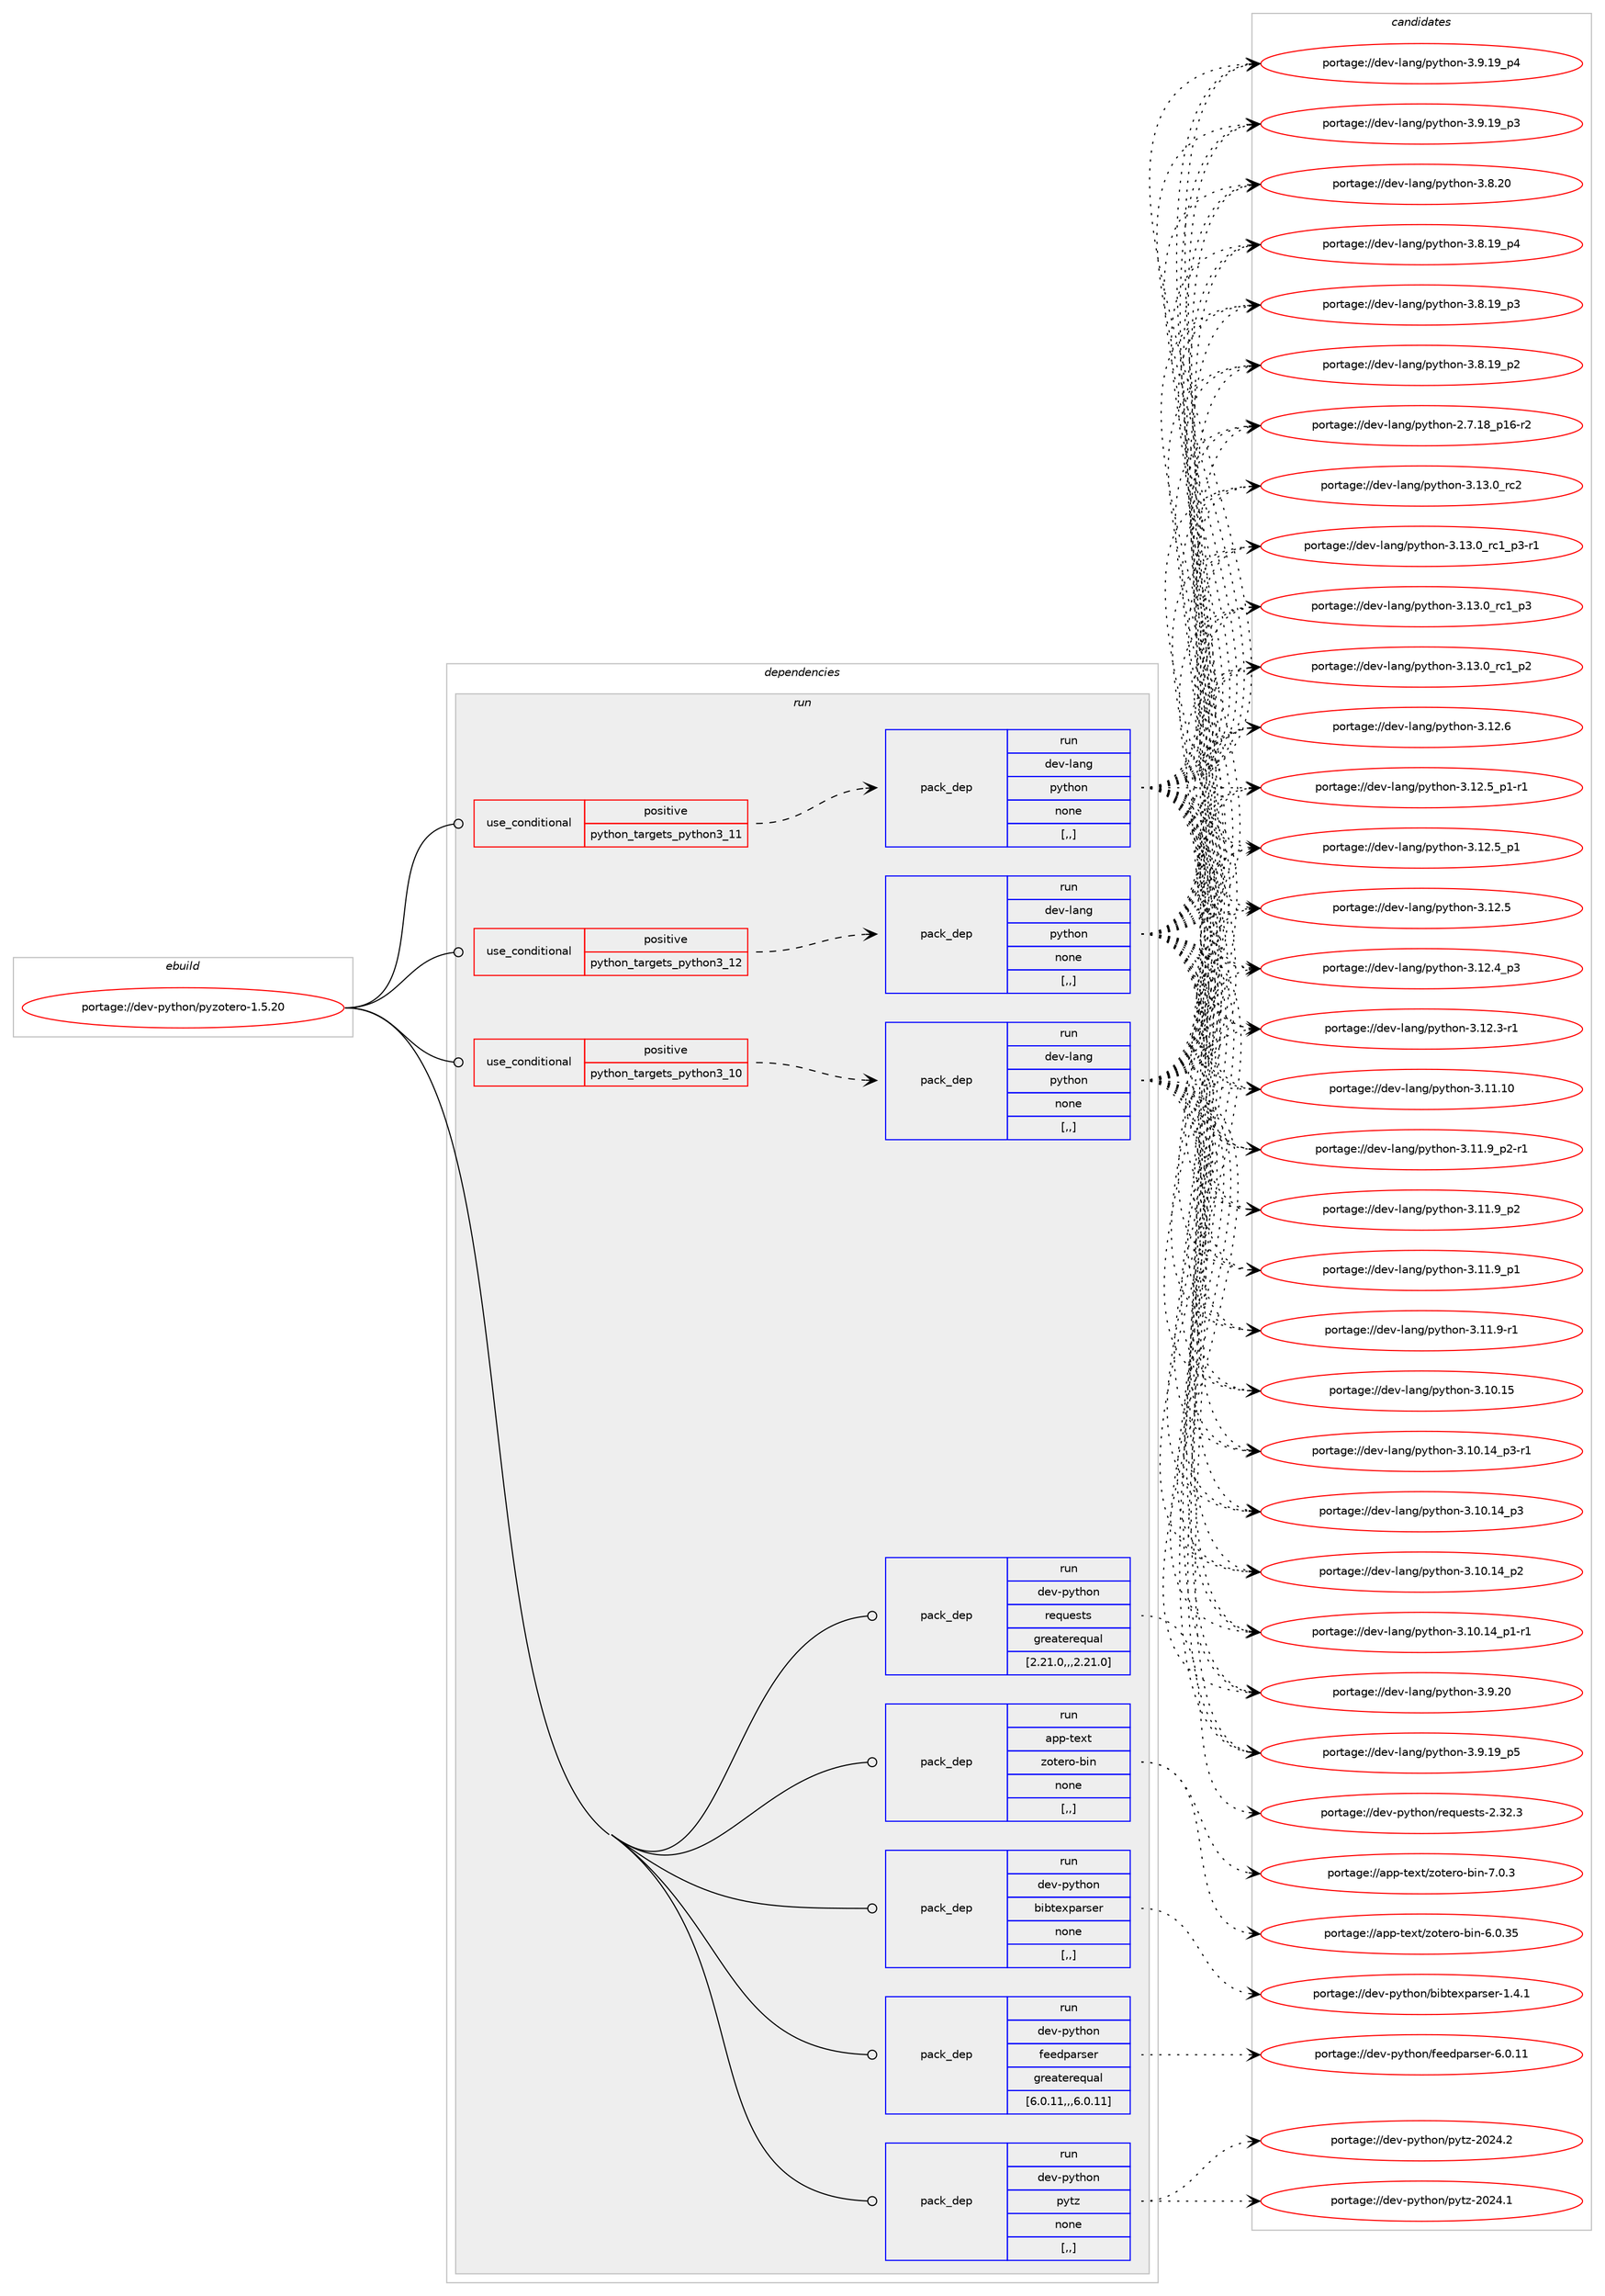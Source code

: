 digraph prolog {

# *************
# Graph options
# *************

newrank=true;
concentrate=true;
compound=true;
graph [rankdir=LR,fontname=Helvetica,fontsize=10,ranksep=1.5];#, ranksep=2.5, nodesep=0.2];
edge  [arrowhead=vee];
node  [fontname=Helvetica,fontsize=10];

# **********
# The ebuild
# **********

subgraph cluster_leftcol {
color=gray;
label=<<i>ebuild</i>>;
id [label="portage://dev-python/pyzotero-1.5.20", color=red, width=4, href="../dev-python/pyzotero-1.5.20.svg"];
}

# ****************
# The dependencies
# ****************

subgraph cluster_midcol {
color=gray;
label=<<i>dependencies</i>>;
subgraph cluster_compile {
fillcolor="#eeeeee";
style=filled;
label=<<i>compile</i>>;
}
subgraph cluster_compileandrun {
fillcolor="#eeeeee";
style=filled;
label=<<i>compile and run</i>>;
}
subgraph cluster_run {
fillcolor="#eeeeee";
style=filled;
label=<<i>run</i>>;
subgraph cond169347 {
dependency656419 [label=<<TABLE BORDER="0" CELLBORDER="1" CELLSPACING="0" CELLPADDING="4"><TR><TD ROWSPAN="3" CELLPADDING="10">use_conditional</TD></TR><TR><TD>positive</TD></TR><TR><TD>python_targets_python3_10</TD></TR></TABLE>>, shape=none, color=red];
subgraph pack482210 {
dependency656420 [label=<<TABLE BORDER="0" CELLBORDER="1" CELLSPACING="0" CELLPADDING="4" WIDTH="220"><TR><TD ROWSPAN="6" CELLPADDING="30">pack_dep</TD></TR><TR><TD WIDTH="110">run</TD></TR><TR><TD>dev-lang</TD></TR><TR><TD>python</TD></TR><TR><TD>none</TD></TR><TR><TD>[,,]</TD></TR></TABLE>>, shape=none, color=blue];
}
dependency656419:e -> dependency656420:w [weight=20,style="dashed",arrowhead="vee"];
}
id:e -> dependency656419:w [weight=20,style="solid",arrowhead="odot"];
subgraph cond169348 {
dependency656421 [label=<<TABLE BORDER="0" CELLBORDER="1" CELLSPACING="0" CELLPADDING="4"><TR><TD ROWSPAN="3" CELLPADDING="10">use_conditional</TD></TR><TR><TD>positive</TD></TR><TR><TD>python_targets_python3_11</TD></TR></TABLE>>, shape=none, color=red];
subgraph pack482211 {
dependency656422 [label=<<TABLE BORDER="0" CELLBORDER="1" CELLSPACING="0" CELLPADDING="4" WIDTH="220"><TR><TD ROWSPAN="6" CELLPADDING="30">pack_dep</TD></TR><TR><TD WIDTH="110">run</TD></TR><TR><TD>dev-lang</TD></TR><TR><TD>python</TD></TR><TR><TD>none</TD></TR><TR><TD>[,,]</TD></TR></TABLE>>, shape=none, color=blue];
}
dependency656421:e -> dependency656422:w [weight=20,style="dashed",arrowhead="vee"];
}
id:e -> dependency656421:w [weight=20,style="solid",arrowhead="odot"];
subgraph cond169349 {
dependency656423 [label=<<TABLE BORDER="0" CELLBORDER="1" CELLSPACING="0" CELLPADDING="4"><TR><TD ROWSPAN="3" CELLPADDING="10">use_conditional</TD></TR><TR><TD>positive</TD></TR><TR><TD>python_targets_python3_12</TD></TR></TABLE>>, shape=none, color=red];
subgraph pack482212 {
dependency656424 [label=<<TABLE BORDER="0" CELLBORDER="1" CELLSPACING="0" CELLPADDING="4" WIDTH="220"><TR><TD ROWSPAN="6" CELLPADDING="30">pack_dep</TD></TR><TR><TD WIDTH="110">run</TD></TR><TR><TD>dev-lang</TD></TR><TR><TD>python</TD></TR><TR><TD>none</TD></TR><TR><TD>[,,]</TD></TR></TABLE>>, shape=none, color=blue];
}
dependency656423:e -> dependency656424:w [weight=20,style="dashed",arrowhead="vee"];
}
id:e -> dependency656423:w [weight=20,style="solid",arrowhead="odot"];
subgraph pack482213 {
dependency656425 [label=<<TABLE BORDER="0" CELLBORDER="1" CELLSPACING="0" CELLPADDING="4" WIDTH="220"><TR><TD ROWSPAN="6" CELLPADDING="30">pack_dep</TD></TR><TR><TD WIDTH="110">run</TD></TR><TR><TD>app-text</TD></TR><TR><TD>zotero-bin</TD></TR><TR><TD>none</TD></TR><TR><TD>[,,]</TD></TR></TABLE>>, shape=none, color=blue];
}
id:e -> dependency656425:w [weight=20,style="solid",arrowhead="odot"];
subgraph pack482214 {
dependency656426 [label=<<TABLE BORDER="0" CELLBORDER="1" CELLSPACING="0" CELLPADDING="4" WIDTH="220"><TR><TD ROWSPAN="6" CELLPADDING="30">pack_dep</TD></TR><TR><TD WIDTH="110">run</TD></TR><TR><TD>dev-python</TD></TR><TR><TD>bibtexparser</TD></TR><TR><TD>none</TD></TR><TR><TD>[,,]</TD></TR></TABLE>>, shape=none, color=blue];
}
id:e -> dependency656426:w [weight=20,style="solid",arrowhead="odot"];
subgraph pack482215 {
dependency656427 [label=<<TABLE BORDER="0" CELLBORDER="1" CELLSPACING="0" CELLPADDING="4" WIDTH="220"><TR><TD ROWSPAN="6" CELLPADDING="30">pack_dep</TD></TR><TR><TD WIDTH="110">run</TD></TR><TR><TD>dev-python</TD></TR><TR><TD>feedparser</TD></TR><TR><TD>greaterequal</TD></TR><TR><TD>[6.0.11,,,6.0.11]</TD></TR></TABLE>>, shape=none, color=blue];
}
id:e -> dependency656427:w [weight=20,style="solid",arrowhead="odot"];
subgraph pack482216 {
dependency656428 [label=<<TABLE BORDER="0" CELLBORDER="1" CELLSPACING="0" CELLPADDING="4" WIDTH="220"><TR><TD ROWSPAN="6" CELLPADDING="30">pack_dep</TD></TR><TR><TD WIDTH="110">run</TD></TR><TR><TD>dev-python</TD></TR><TR><TD>pytz</TD></TR><TR><TD>none</TD></TR><TR><TD>[,,]</TD></TR></TABLE>>, shape=none, color=blue];
}
id:e -> dependency656428:w [weight=20,style="solid",arrowhead="odot"];
subgraph pack482217 {
dependency656429 [label=<<TABLE BORDER="0" CELLBORDER="1" CELLSPACING="0" CELLPADDING="4" WIDTH="220"><TR><TD ROWSPAN="6" CELLPADDING="30">pack_dep</TD></TR><TR><TD WIDTH="110">run</TD></TR><TR><TD>dev-python</TD></TR><TR><TD>requests</TD></TR><TR><TD>greaterequal</TD></TR><TR><TD>[2.21.0,,,2.21.0]</TD></TR></TABLE>>, shape=none, color=blue];
}
id:e -> dependency656429:w [weight=20,style="solid",arrowhead="odot"];
}
}

# **************
# The candidates
# **************

subgraph cluster_choices {
rank=same;
color=gray;
label=<<i>candidates</i>>;

subgraph choice482210 {
color=black;
nodesep=1;
choice10010111845108971101034711212111610411111045514649514648951149950 [label="portage://dev-lang/python-3.13.0_rc2", color=red, width=4,href="../dev-lang/python-3.13.0_rc2.svg"];
choice1001011184510897110103471121211161041111104551464951464895114994995112514511449 [label="portage://dev-lang/python-3.13.0_rc1_p3-r1", color=red, width=4,href="../dev-lang/python-3.13.0_rc1_p3-r1.svg"];
choice100101118451089711010347112121116104111110455146495146489511499499511251 [label="portage://dev-lang/python-3.13.0_rc1_p3", color=red, width=4,href="../dev-lang/python-3.13.0_rc1_p3.svg"];
choice100101118451089711010347112121116104111110455146495146489511499499511250 [label="portage://dev-lang/python-3.13.0_rc1_p2", color=red, width=4,href="../dev-lang/python-3.13.0_rc1_p2.svg"];
choice10010111845108971101034711212111610411111045514649504654 [label="portage://dev-lang/python-3.12.6", color=red, width=4,href="../dev-lang/python-3.12.6.svg"];
choice1001011184510897110103471121211161041111104551464950465395112494511449 [label="portage://dev-lang/python-3.12.5_p1-r1", color=red, width=4,href="../dev-lang/python-3.12.5_p1-r1.svg"];
choice100101118451089711010347112121116104111110455146495046539511249 [label="portage://dev-lang/python-3.12.5_p1", color=red, width=4,href="../dev-lang/python-3.12.5_p1.svg"];
choice10010111845108971101034711212111610411111045514649504653 [label="portage://dev-lang/python-3.12.5", color=red, width=4,href="../dev-lang/python-3.12.5.svg"];
choice100101118451089711010347112121116104111110455146495046529511251 [label="portage://dev-lang/python-3.12.4_p3", color=red, width=4,href="../dev-lang/python-3.12.4_p3.svg"];
choice100101118451089711010347112121116104111110455146495046514511449 [label="portage://dev-lang/python-3.12.3-r1", color=red, width=4,href="../dev-lang/python-3.12.3-r1.svg"];
choice1001011184510897110103471121211161041111104551464949464948 [label="portage://dev-lang/python-3.11.10", color=red, width=4,href="../dev-lang/python-3.11.10.svg"];
choice1001011184510897110103471121211161041111104551464949465795112504511449 [label="portage://dev-lang/python-3.11.9_p2-r1", color=red, width=4,href="../dev-lang/python-3.11.9_p2-r1.svg"];
choice100101118451089711010347112121116104111110455146494946579511250 [label="portage://dev-lang/python-3.11.9_p2", color=red, width=4,href="../dev-lang/python-3.11.9_p2.svg"];
choice100101118451089711010347112121116104111110455146494946579511249 [label="portage://dev-lang/python-3.11.9_p1", color=red, width=4,href="../dev-lang/python-3.11.9_p1.svg"];
choice100101118451089711010347112121116104111110455146494946574511449 [label="portage://dev-lang/python-3.11.9-r1", color=red, width=4,href="../dev-lang/python-3.11.9-r1.svg"];
choice1001011184510897110103471121211161041111104551464948464953 [label="portage://dev-lang/python-3.10.15", color=red, width=4,href="../dev-lang/python-3.10.15.svg"];
choice100101118451089711010347112121116104111110455146494846495295112514511449 [label="portage://dev-lang/python-3.10.14_p3-r1", color=red, width=4,href="../dev-lang/python-3.10.14_p3-r1.svg"];
choice10010111845108971101034711212111610411111045514649484649529511251 [label="portage://dev-lang/python-3.10.14_p3", color=red, width=4,href="../dev-lang/python-3.10.14_p3.svg"];
choice10010111845108971101034711212111610411111045514649484649529511250 [label="portage://dev-lang/python-3.10.14_p2", color=red, width=4,href="../dev-lang/python-3.10.14_p2.svg"];
choice100101118451089711010347112121116104111110455146494846495295112494511449 [label="portage://dev-lang/python-3.10.14_p1-r1", color=red, width=4,href="../dev-lang/python-3.10.14_p1-r1.svg"];
choice10010111845108971101034711212111610411111045514657465048 [label="portage://dev-lang/python-3.9.20", color=red, width=4,href="../dev-lang/python-3.9.20.svg"];
choice100101118451089711010347112121116104111110455146574649579511253 [label="portage://dev-lang/python-3.9.19_p5", color=red, width=4,href="../dev-lang/python-3.9.19_p5.svg"];
choice100101118451089711010347112121116104111110455146574649579511252 [label="portage://dev-lang/python-3.9.19_p4", color=red, width=4,href="../dev-lang/python-3.9.19_p4.svg"];
choice100101118451089711010347112121116104111110455146574649579511251 [label="portage://dev-lang/python-3.9.19_p3", color=red, width=4,href="../dev-lang/python-3.9.19_p3.svg"];
choice10010111845108971101034711212111610411111045514656465048 [label="portage://dev-lang/python-3.8.20", color=red, width=4,href="../dev-lang/python-3.8.20.svg"];
choice100101118451089711010347112121116104111110455146564649579511252 [label="portage://dev-lang/python-3.8.19_p4", color=red, width=4,href="../dev-lang/python-3.8.19_p4.svg"];
choice100101118451089711010347112121116104111110455146564649579511251 [label="portage://dev-lang/python-3.8.19_p3", color=red, width=4,href="../dev-lang/python-3.8.19_p3.svg"];
choice100101118451089711010347112121116104111110455146564649579511250 [label="portage://dev-lang/python-3.8.19_p2", color=red, width=4,href="../dev-lang/python-3.8.19_p2.svg"];
choice100101118451089711010347112121116104111110455046554649569511249544511450 [label="portage://dev-lang/python-2.7.18_p16-r2", color=red, width=4,href="../dev-lang/python-2.7.18_p16-r2.svg"];
dependency656420:e -> choice10010111845108971101034711212111610411111045514649514648951149950:w [style=dotted,weight="100"];
dependency656420:e -> choice1001011184510897110103471121211161041111104551464951464895114994995112514511449:w [style=dotted,weight="100"];
dependency656420:e -> choice100101118451089711010347112121116104111110455146495146489511499499511251:w [style=dotted,weight="100"];
dependency656420:e -> choice100101118451089711010347112121116104111110455146495146489511499499511250:w [style=dotted,weight="100"];
dependency656420:e -> choice10010111845108971101034711212111610411111045514649504654:w [style=dotted,weight="100"];
dependency656420:e -> choice1001011184510897110103471121211161041111104551464950465395112494511449:w [style=dotted,weight="100"];
dependency656420:e -> choice100101118451089711010347112121116104111110455146495046539511249:w [style=dotted,weight="100"];
dependency656420:e -> choice10010111845108971101034711212111610411111045514649504653:w [style=dotted,weight="100"];
dependency656420:e -> choice100101118451089711010347112121116104111110455146495046529511251:w [style=dotted,weight="100"];
dependency656420:e -> choice100101118451089711010347112121116104111110455146495046514511449:w [style=dotted,weight="100"];
dependency656420:e -> choice1001011184510897110103471121211161041111104551464949464948:w [style=dotted,weight="100"];
dependency656420:e -> choice1001011184510897110103471121211161041111104551464949465795112504511449:w [style=dotted,weight="100"];
dependency656420:e -> choice100101118451089711010347112121116104111110455146494946579511250:w [style=dotted,weight="100"];
dependency656420:e -> choice100101118451089711010347112121116104111110455146494946579511249:w [style=dotted,weight="100"];
dependency656420:e -> choice100101118451089711010347112121116104111110455146494946574511449:w [style=dotted,weight="100"];
dependency656420:e -> choice1001011184510897110103471121211161041111104551464948464953:w [style=dotted,weight="100"];
dependency656420:e -> choice100101118451089711010347112121116104111110455146494846495295112514511449:w [style=dotted,weight="100"];
dependency656420:e -> choice10010111845108971101034711212111610411111045514649484649529511251:w [style=dotted,weight="100"];
dependency656420:e -> choice10010111845108971101034711212111610411111045514649484649529511250:w [style=dotted,weight="100"];
dependency656420:e -> choice100101118451089711010347112121116104111110455146494846495295112494511449:w [style=dotted,weight="100"];
dependency656420:e -> choice10010111845108971101034711212111610411111045514657465048:w [style=dotted,weight="100"];
dependency656420:e -> choice100101118451089711010347112121116104111110455146574649579511253:w [style=dotted,weight="100"];
dependency656420:e -> choice100101118451089711010347112121116104111110455146574649579511252:w [style=dotted,weight="100"];
dependency656420:e -> choice100101118451089711010347112121116104111110455146574649579511251:w [style=dotted,weight="100"];
dependency656420:e -> choice10010111845108971101034711212111610411111045514656465048:w [style=dotted,weight="100"];
dependency656420:e -> choice100101118451089711010347112121116104111110455146564649579511252:w [style=dotted,weight="100"];
dependency656420:e -> choice100101118451089711010347112121116104111110455146564649579511251:w [style=dotted,weight="100"];
dependency656420:e -> choice100101118451089711010347112121116104111110455146564649579511250:w [style=dotted,weight="100"];
dependency656420:e -> choice100101118451089711010347112121116104111110455046554649569511249544511450:w [style=dotted,weight="100"];
}
subgraph choice482211 {
color=black;
nodesep=1;
choice10010111845108971101034711212111610411111045514649514648951149950 [label="portage://dev-lang/python-3.13.0_rc2", color=red, width=4,href="../dev-lang/python-3.13.0_rc2.svg"];
choice1001011184510897110103471121211161041111104551464951464895114994995112514511449 [label="portage://dev-lang/python-3.13.0_rc1_p3-r1", color=red, width=4,href="../dev-lang/python-3.13.0_rc1_p3-r1.svg"];
choice100101118451089711010347112121116104111110455146495146489511499499511251 [label="portage://dev-lang/python-3.13.0_rc1_p3", color=red, width=4,href="../dev-lang/python-3.13.0_rc1_p3.svg"];
choice100101118451089711010347112121116104111110455146495146489511499499511250 [label="portage://dev-lang/python-3.13.0_rc1_p2", color=red, width=4,href="../dev-lang/python-3.13.0_rc1_p2.svg"];
choice10010111845108971101034711212111610411111045514649504654 [label="portage://dev-lang/python-3.12.6", color=red, width=4,href="../dev-lang/python-3.12.6.svg"];
choice1001011184510897110103471121211161041111104551464950465395112494511449 [label="portage://dev-lang/python-3.12.5_p1-r1", color=red, width=4,href="../dev-lang/python-3.12.5_p1-r1.svg"];
choice100101118451089711010347112121116104111110455146495046539511249 [label="portage://dev-lang/python-3.12.5_p1", color=red, width=4,href="../dev-lang/python-3.12.5_p1.svg"];
choice10010111845108971101034711212111610411111045514649504653 [label="portage://dev-lang/python-3.12.5", color=red, width=4,href="../dev-lang/python-3.12.5.svg"];
choice100101118451089711010347112121116104111110455146495046529511251 [label="portage://dev-lang/python-3.12.4_p3", color=red, width=4,href="../dev-lang/python-3.12.4_p3.svg"];
choice100101118451089711010347112121116104111110455146495046514511449 [label="portage://dev-lang/python-3.12.3-r1", color=red, width=4,href="../dev-lang/python-3.12.3-r1.svg"];
choice1001011184510897110103471121211161041111104551464949464948 [label="portage://dev-lang/python-3.11.10", color=red, width=4,href="../dev-lang/python-3.11.10.svg"];
choice1001011184510897110103471121211161041111104551464949465795112504511449 [label="portage://dev-lang/python-3.11.9_p2-r1", color=red, width=4,href="../dev-lang/python-3.11.9_p2-r1.svg"];
choice100101118451089711010347112121116104111110455146494946579511250 [label="portage://dev-lang/python-3.11.9_p2", color=red, width=4,href="../dev-lang/python-3.11.9_p2.svg"];
choice100101118451089711010347112121116104111110455146494946579511249 [label="portage://dev-lang/python-3.11.9_p1", color=red, width=4,href="../dev-lang/python-3.11.9_p1.svg"];
choice100101118451089711010347112121116104111110455146494946574511449 [label="portage://dev-lang/python-3.11.9-r1", color=red, width=4,href="../dev-lang/python-3.11.9-r1.svg"];
choice1001011184510897110103471121211161041111104551464948464953 [label="portage://dev-lang/python-3.10.15", color=red, width=4,href="../dev-lang/python-3.10.15.svg"];
choice100101118451089711010347112121116104111110455146494846495295112514511449 [label="portage://dev-lang/python-3.10.14_p3-r1", color=red, width=4,href="../dev-lang/python-3.10.14_p3-r1.svg"];
choice10010111845108971101034711212111610411111045514649484649529511251 [label="portage://dev-lang/python-3.10.14_p3", color=red, width=4,href="../dev-lang/python-3.10.14_p3.svg"];
choice10010111845108971101034711212111610411111045514649484649529511250 [label="portage://dev-lang/python-3.10.14_p2", color=red, width=4,href="../dev-lang/python-3.10.14_p2.svg"];
choice100101118451089711010347112121116104111110455146494846495295112494511449 [label="portage://dev-lang/python-3.10.14_p1-r1", color=red, width=4,href="../dev-lang/python-3.10.14_p1-r1.svg"];
choice10010111845108971101034711212111610411111045514657465048 [label="portage://dev-lang/python-3.9.20", color=red, width=4,href="../dev-lang/python-3.9.20.svg"];
choice100101118451089711010347112121116104111110455146574649579511253 [label="portage://dev-lang/python-3.9.19_p5", color=red, width=4,href="../dev-lang/python-3.9.19_p5.svg"];
choice100101118451089711010347112121116104111110455146574649579511252 [label="portage://dev-lang/python-3.9.19_p4", color=red, width=4,href="../dev-lang/python-3.9.19_p4.svg"];
choice100101118451089711010347112121116104111110455146574649579511251 [label="portage://dev-lang/python-3.9.19_p3", color=red, width=4,href="../dev-lang/python-3.9.19_p3.svg"];
choice10010111845108971101034711212111610411111045514656465048 [label="portage://dev-lang/python-3.8.20", color=red, width=4,href="../dev-lang/python-3.8.20.svg"];
choice100101118451089711010347112121116104111110455146564649579511252 [label="portage://dev-lang/python-3.8.19_p4", color=red, width=4,href="../dev-lang/python-3.8.19_p4.svg"];
choice100101118451089711010347112121116104111110455146564649579511251 [label="portage://dev-lang/python-3.8.19_p3", color=red, width=4,href="../dev-lang/python-3.8.19_p3.svg"];
choice100101118451089711010347112121116104111110455146564649579511250 [label="portage://dev-lang/python-3.8.19_p2", color=red, width=4,href="../dev-lang/python-3.8.19_p2.svg"];
choice100101118451089711010347112121116104111110455046554649569511249544511450 [label="portage://dev-lang/python-2.7.18_p16-r2", color=red, width=4,href="../dev-lang/python-2.7.18_p16-r2.svg"];
dependency656422:e -> choice10010111845108971101034711212111610411111045514649514648951149950:w [style=dotted,weight="100"];
dependency656422:e -> choice1001011184510897110103471121211161041111104551464951464895114994995112514511449:w [style=dotted,weight="100"];
dependency656422:e -> choice100101118451089711010347112121116104111110455146495146489511499499511251:w [style=dotted,weight="100"];
dependency656422:e -> choice100101118451089711010347112121116104111110455146495146489511499499511250:w [style=dotted,weight="100"];
dependency656422:e -> choice10010111845108971101034711212111610411111045514649504654:w [style=dotted,weight="100"];
dependency656422:e -> choice1001011184510897110103471121211161041111104551464950465395112494511449:w [style=dotted,weight="100"];
dependency656422:e -> choice100101118451089711010347112121116104111110455146495046539511249:w [style=dotted,weight="100"];
dependency656422:e -> choice10010111845108971101034711212111610411111045514649504653:w [style=dotted,weight="100"];
dependency656422:e -> choice100101118451089711010347112121116104111110455146495046529511251:w [style=dotted,weight="100"];
dependency656422:e -> choice100101118451089711010347112121116104111110455146495046514511449:w [style=dotted,weight="100"];
dependency656422:e -> choice1001011184510897110103471121211161041111104551464949464948:w [style=dotted,weight="100"];
dependency656422:e -> choice1001011184510897110103471121211161041111104551464949465795112504511449:w [style=dotted,weight="100"];
dependency656422:e -> choice100101118451089711010347112121116104111110455146494946579511250:w [style=dotted,weight="100"];
dependency656422:e -> choice100101118451089711010347112121116104111110455146494946579511249:w [style=dotted,weight="100"];
dependency656422:e -> choice100101118451089711010347112121116104111110455146494946574511449:w [style=dotted,weight="100"];
dependency656422:e -> choice1001011184510897110103471121211161041111104551464948464953:w [style=dotted,weight="100"];
dependency656422:e -> choice100101118451089711010347112121116104111110455146494846495295112514511449:w [style=dotted,weight="100"];
dependency656422:e -> choice10010111845108971101034711212111610411111045514649484649529511251:w [style=dotted,weight="100"];
dependency656422:e -> choice10010111845108971101034711212111610411111045514649484649529511250:w [style=dotted,weight="100"];
dependency656422:e -> choice100101118451089711010347112121116104111110455146494846495295112494511449:w [style=dotted,weight="100"];
dependency656422:e -> choice10010111845108971101034711212111610411111045514657465048:w [style=dotted,weight="100"];
dependency656422:e -> choice100101118451089711010347112121116104111110455146574649579511253:w [style=dotted,weight="100"];
dependency656422:e -> choice100101118451089711010347112121116104111110455146574649579511252:w [style=dotted,weight="100"];
dependency656422:e -> choice100101118451089711010347112121116104111110455146574649579511251:w [style=dotted,weight="100"];
dependency656422:e -> choice10010111845108971101034711212111610411111045514656465048:w [style=dotted,weight="100"];
dependency656422:e -> choice100101118451089711010347112121116104111110455146564649579511252:w [style=dotted,weight="100"];
dependency656422:e -> choice100101118451089711010347112121116104111110455146564649579511251:w [style=dotted,weight="100"];
dependency656422:e -> choice100101118451089711010347112121116104111110455146564649579511250:w [style=dotted,weight="100"];
dependency656422:e -> choice100101118451089711010347112121116104111110455046554649569511249544511450:w [style=dotted,weight="100"];
}
subgraph choice482212 {
color=black;
nodesep=1;
choice10010111845108971101034711212111610411111045514649514648951149950 [label="portage://dev-lang/python-3.13.0_rc2", color=red, width=4,href="../dev-lang/python-3.13.0_rc2.svg"];
choice1001011184510897110103471121211161041111104551464951464895114994995112514511449 [label="portage://dev-lang/python-3.13.0_rc1_p3-r1", color=red, width=4,href="../dev-lang/python-3.13.0_rc1_p3-r1.svg"];
choice100101118451089711010347112121116104111110455146495146489511499499511251 [label="portage://dev-lang/python-3.13.0_rc1_p3", color=red, width=4,href="../dev-lang/python-3.13.0_rc1_p3.svg"];
choice100101118451089711010347112121116104111110455146495146489511499499511250 [label="portage://dev-lang/python-3.13.0_rc1_p2", color=red, width=4,href="../dev-lang/python-3.13.0_rc1_p2.svg"];
choice10010111845108971101034711212111610411111045514649504654 [label="portage://dev-lang/python-3.12.6", color=red, width=4,href="../dev-lang/python-3.12.6.svg"];
choice1001011184510897110103471121211161041111104551464950465395112494511449 [label="portage://dev-lang/python-3.12.5_p1-r1", color=red, width=4,href="../dev-lang/python-3.12.5_p1-r1.svg"];
choice100101118451089711010347112121116104111110455146495046539511249 [label="portage://dev-lang/python-3.12.5_p1", color=red, width=4,href="../dev-lang/python-3.12.5_p1.svg"];
choice10010111845108971101034711212111610411111045514649504653 [label="portage://dev-lang/python-3.12.5", color=red, width=4,href="../dev-lang/python-3.12.5.svg"];
choice100101118451089711010347112121116104111110455146495046529511251 [label="portage://dev-lang/python-3.12.4_p3", color=red, width=4,href="../dev-lang/python-3.12.4_p3.svg"];
choice100101118451089711010347112121116104111110455146495046514511449 [label="portage://dev-lang/python-3.12.3-r1", color=red, width=4,href="../dev-lang/python-3.12.3-r1.svg"];
choice1001011184510897110103471121211161041111104551464949464948 [label="portage://dev-lang/python-3.11.10", color=red, width=4,href="../dev-lang/python-3.11.10.svg"];
choice1001011184510897110103471121211161041111104551464949465795112504511449 [label="portage://dev-lang/python-3.11.9_p2-r1", color=red, width=4,href="../dev-lang/python-3.11.9_p2-r1.svg"];
choice100101118451089711010347112121116104111110455146494946579511250 [label="portage://dev-lang/python-3.11.9_p2", color=red, width=4,href="../dev-lang/python-3.11.9_p2.svg"];
choice100101118451089711010347112121116104111110455146494946579511249 [label="portage://dev-lang/python-3.11.9_p1", color=red, width=4,href="../dev-lang/python-3.11.9_p1.svg"];
choice100101118451089711010347112121116104111110455146494946574511449 [label="portage://dev-lang/python-3.11.9-r1", color=red, width=4,href="../dev-lang/python-3.11.9-r1.svg"];
choice1001011184510897110103471121211161041111104551464948464953 [label="portage://dev-lang/python-3.10.15", color=red, width=4,href="../dev-lang/python-3.10.15.svg"];
choice100101118451089711010347112121116104111110455146494846495295112514511449 [label="portage://dev-lang/python-3.10.14_p3-r1", color=red, width=4,href="../dev-lang/python-3.10.14_p3-r1.svg"];
choice10010111845108971101034711212111610411111045514649484649529511251 [label="portage://dev-lang/python-3.10.14_p3", color=red, width=4,href="../dev-lang/python-3.10.14_p3.svg"];
choice10010111845108971101034711212111610411111045514649484649529511250 [label="portage://dev-lang/python-3.10.14_p2", color=red, width=4,href="../dev-lang/python-3.10.14_p2.svg"];
choice100101118451089711010347112121116104111110455146494846495295112494511449 [label="portage://dev-lang/python-3.10.14_p1-r1", color=red, width=4,href="../dev-lang/python-3.10.14_p1-r1.svg"];
choice10010111845108971101034711212111610411111045514657465048 [label="portage://dev-lang/python-3.9.20", color=red, width=4,href="../dev-lang/python-3.9.20.svg"];
choice100101118451089711010347112121116104111110455146574649579511253 [label="portage://dev-lang/python-3.9.19_p5", color=red, width=4,href="../dev-lang/python-3.9.19_p5.svg"];
choice100101118451089711010347112121116104111110455146574649579511252 [label="portage://dev-lang/python-3.9.19_p4", color=red, width=4,href="../dev-lang/python-3.9.19_p4.svg"];
choice100101118451089711010347112121116104111110455146574649579511251 [label="portage://dev-lang/python-3.9.19_p3", color=red, width=4,href="../dev-lang/python-3.9.19_p3.svg"];
choice10010111845108971101034711212111610411111045514656465048 [label="portage://dev-lang/python-3.8.20", color=red, width=4,href="../dev-lang/python-3.8.20.svg"];
choice100101118451089711010347112121116104111110455146564649579511252 [label="portage://dev-lang/python-3.8.19_p4", color=red, width=4,href="../dev-lang/python-3.8.19_p4.svg"];
choice100101118451089711010347112121116104111110455146564649579511251 [label="portage://dev-lang/python-3.8.19_p3", color=red, width=4,href="../dev-lang/python-3.8.19_p3.svg"];
choice100101118451089711010347112121116104111110455146564649579511250 [label="portage://dev-lang/python-3.8.19_p2", color=red, width=4,href="../dev-lang/python-3.8.19_p2.svg"];
choice100101118451089711010347112121116104111110455046554649569511249544511450 [label="portage://dev-lang/python-2.7.18_p16-r2", color=red, width=4,href="../dev-lang/python-2.7.18_p16-r2.svg"];
dependency656424:e -> choice10010111845108971101034711212111610411111045514649514648951149950:w [style=dotted,weight="100"];
dependency656424:e -> choice1001011184510897110103471121211161041111104551464951464895114994995112514511449:w [style=dotted,weight="100"];
dependency656424:e -> choice100101118451089711010347112121116104111110455146495146489511499499511251:w [style=dotted,weight="100"];
dependency656424:e -> choice100101118451089711010347112121116104111110455146495146489511499499511250:w [style=dotted,weight="100"];
dependency656424:e -> choice10010111845108971101034711212111610411111045514649504654:w [style=dotted,weight="100"];
dependency656424:e -> choice1001011184510897110103471121211161041111104551464950465395112494511449:w [style=dotted,weight="100"];
dependency656424:e -> choice100101118451089711010347112121116104111110455146495046539511249:w [style=dotted,weight="100"];
dependency656424:e -> choice10010111845108971101034711212111610411111045514649504653:w [style=dotted,weight="100"];
dependency656424:e -> choice100101118451089711010347112121116104111110455146495046529511251:w [style=dotted,weight="100"];
dependency656424:e -> choice100101118451089711010347112121116104111110455146495046514511449:w [style=dotted,weight="100"];
dependency656424:e -> choice1001011184510897110103471121211161041111104551464949464948:w [style=dotted,weight="100"];
dependency656424:e -> choice1001011184510897110103471121211161041111104551464949465795112504511449:w [style=dotted,weight="100"];
dependency656424:e -> choice100101118451089711010347112121116104111110455146494946579511250:w [style=dotted,weight="100"];
dependency656424:e -> choice100101118451089711010347112121116104111110455146494946579511249:w [style=dotted,weight="100"];
dependency656424:e -> choice100101118451089711010347112121116104111110455146494946574511449:w [style=dotted,weight="100"];
dependency656424:e -> choice1001011184510897110103471121211161041111104551464948464953:w [style=dotted,weight="100"];
dependency656424:e -> choice100101118451089711010347112121116104111110455146494846495295112514511449:w [style=dotted,weight="100"];
dependency656424:e -> choice10010111845108971101034711212111610411111045514649484649529511251:w [style=dotted,weight="100"];
dependency656424:e -> choice10010111845108971101034711212111610411111045514649484649529511250:w [style=dotted,weight="100"];
dependency656424:e -> choice100101118451089711010347112121116104111110455146494846495295112494511449:w [style=dotted,weight="100"];
dependency656424:e -> choice10010111845108971101034711212111610411111045514657465048:w [style=dotted,weight="100"];
dependency656424:e -> choice100101118451089711010347112121116104111110455146574649579511253:w [style=dotted,weight="100"];
dependency656424:e -> choice100101118451089711010347112121116104111110455146574649579511252:w [style=dotted,weight="100"];
dependency656424:e -> choice100101118451089711010347112121116104111110455146574649579511251:w [style=dotted,weight="100"];
dependency656424:e -> choice10010111845108971101034711212111610411111045514656465048:w [style=dotted,weight="100"];
dependency656424:e -> choice100101118451089711010347112121116104111110455146564649579511252:w [style=dotted,weight="100"];
dependency656424:e -> choice100101118451089711010347112121116104111110455146564649579511251:w [style=dotted,weight="100"];
dependency656424:e -> choice100101118451089711010347112121116104111110455146564649579511250:w [style=dotted,weight="100"];
dependency656424:e -> choice100101118451089711010347112121116104111110455046554649569511249544511450:w [style=dotted,weight="100"];
}
subgraph choice482213 {
color=black;
nodesep=1;
choice9711211245116101120116471221111161011141114598105110455546484651 [label="portage://app-text/zotero-bin-7.0.3", color=red, width=4,href="../app-text/zotero-bin-7.0.3.svg"];
choice971121124511610112011647122111116101114111459810511045544648465153 [label="portage://app-text/zotero-bin-6.0.35", color=red, width=4,href="../app-text/zotero-bin-6.0.35.svg"];
dependency656425:e -> choice9711211245116101120116471221111161011141114598105110455546484651:w [style=dotted,weight="100"];
dependency656425:e -> choice971121124511610112011647122111116101114111459810511045544648465153:w [style=dotted,weight="100"];
}
subgraph choice482214 {
color=black;
nodesep=1;
choice1001011184511212111610411111047981059811610112011297114115101114454946524649 [label="portage://dev-python/bibtexparser-1.4.1", color=red, width=4,href="../dev-python/bibtexparser-1.4.1.svg"];
dependency656426:e -> choice1001011184511212111610411111047981059811610112011297114115101114454946524649:w [style=dotted,weight="100"];
}
subgraph choice482215 {
color=black;
nodesep=1;
choice10010111845112121116104111110471021011011001129711411510111445544648464949 [label="portage://dev-python/feedparser-6.0.11", color=red, width=4,href="../dev-python/feedparser-6.0.11.svg"];
dependency656427:e -> choice10010111845112121116104111110471021011011001129711411510111445544648464949:w [style=dotted,weight="100"];
}
subgraph choice482216 {
color=black;
nodesep=1;
choice100101118451121211161041111104711212111612245504850524650 [label="portage://dev-python/pytz-2024.2", color=red, width=4,href="../dev-python/pytz-2024.2.svg"];
choice100101118451121211161041111104711212111612245504850524649 [label="portage://dev-python/pytz-2024.1", color=red, width=4,href="../dev-python/pytz-2024.1.svg"];
dependency656428:e -> choice100101118451121211161041111104711212111612245504850524650:w [style=dotted,weight="100"];
dependency656428:e -> choice100101118451121211161041111104711212111612245504850524649:w [style=dotted,weight="100"];
}
subgraph choice482217 {
color=black;
nodesep=1;
choice100101118451121211161041111104711410111311710111511611545504651504651 [label="portage://dev-python/requests-2.32.3", color=red, width=4,href="../dev-python/requests-2.32.3.svg"];
dependency656429:e -> choice100101118451121211161041111104711410111311710111511611545504651504651:w [style=dotted,weight="100"];
}
}

}

